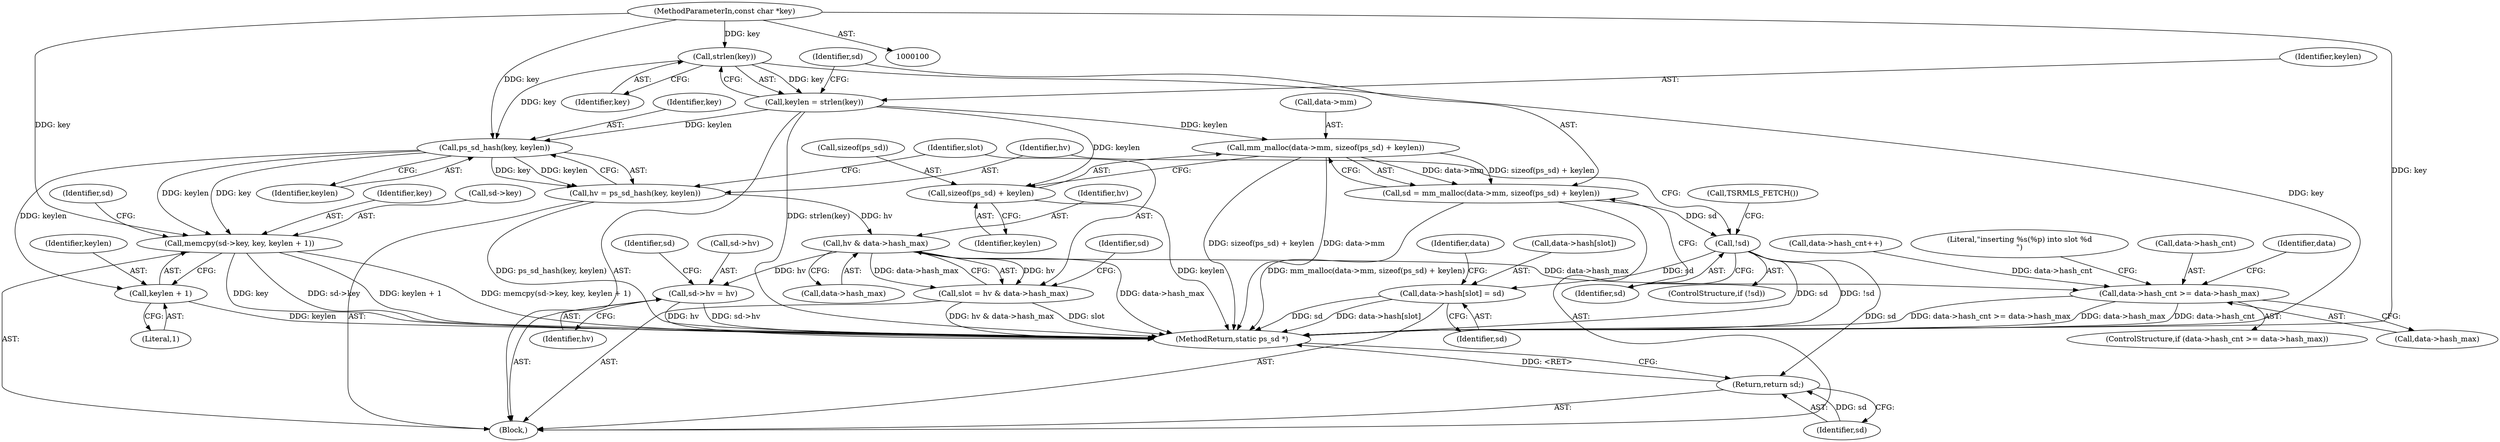 digraph "0_php_25e8fcc88fa20dc9d4c47184471003f436927cde_1@API" {
"1000110" [label="(Call,strlen(key))"];
"1000102" [label="(MethodParameterIn,const char *key)"];
"1000108" [label="(Call,keylen = strlen(key))"];
"1000114" [label="(Call,mm_malloc(data->mm, sizeof(ps_sd) + keylen))"];
"1000112" [label="(Call,sd = mm_malloc(data->mm, sizeof(ps_sd) + keylen))"];
"1000123" [label="(Call,!sd)"];
"1000182" [label="(Call,data->hash[slot] = sd)"];
"1000218" [label="(Return,return sd;)"];
"1000118" [label="(Call,sizeof(ps_sd) + keylen)"];
"1000131" [label="(Call,ps_sd_hash(key, keylen))"];
"1000129" [label="(Call,hv = ps_sd_hash(key, keylen))"];
"1000136" [label="(Call,hv & data->hash_max)"];
"1000134" [label="(Call,slot = hv & data->hash_max)"];
"1000146" [label="(Call,sd->hv = hv)"];
"1000200" [label="(Call,data->hash_cnt >= data->hash_max)"];
"1000165" [label="(Call,memcpy(sd->key, key, keylen + 1))"];
"1000170" [label="(Call,keylen + 1)"];
"1000110" [label="(Call,strlen(key))"];
"1000189" [label="(Call,data->hash_cnt++)"];
"1000111" [label="(Identifier,key)"];
"1000183" [label="(Call,data->hash[slot])"];
"1000112" [label="(Call,sd = mm_malloc(data->mm, sizeof(ps_sd) + keylen))"];
"1000153" [label="(Identifier,sd)"];
"1000114" [label="(Call,mm_malloc(data->mm, sizeof(ps_sd) + keylen))"];
"1000146" [label="(Call,sd->hv = hv)"];
"1000150" [label="(Identifier,hv)"];
"1000108" [label="(Call,keylen = strlen(key))"];
"1000165" [label="(Call,memcpy(sd->key, key, keylen + 1))"];
"1000191" [label="(Identifier,data)"];
"1000169" [label="(Identifier,key)"];
"1000121" [label="(Identifier,keylen)"];
"1000166" [label="(Call,sd->key)"];
"1000171" [label="(Identifier,keylen)"];
"1000137" [label="(Identifier,hv)"];
"1000135" [label="(Identifier,slot)"];
"1000212" [label="(Literal,\"inserting %s(%p) into slot %d\n\")"];
"1000131" [label="(Call,ps_sd_hash(key, keylen))"];
"1000115" [label="(Call,data->mm)"];
"1000103" [label="(Block,)"];
"1000172" [label="(Literal,1)"];
"1000218" [label="(Return,return sd;)"];
"1000102" [label="(MethodParameterIn,const char *key)"];
"1000126" [label="(Call,TSRMLS_FETCH())"];
"1000201" [label="(Call,data->hash_cnt)"];
"1000182" [label="(Call,data->hash[slot] = sd)"];
"1000170" [label="(Call,keylen + 1)"];
"1000130" [label="(Identifier,hv)"];
"1000134" [label="(Call,slot = hv & data->hash_max)"];
"1000129" [label="(Call,hv = ps_sd_hash(key, keylen))"];
"1000219" [label="(Identifier,sd)"];
"1000119" [label="(Call,sizeof(ps_sd))"];
"1000132" [label="(Identifier,key)"];
"1000138" [label="(Call,data->hash_max)"];
"1000123" [label="(Call,!sd)"];
"1000136" [label="(Call,hv & data->hash_max)"];
"1000175" [label="(Identifier,sd)"];
"1000200" [label="(Call,data->hash_cnt >= data->hash_max)"];
"1000124" [label="(Identifier,sd)"];
"1000147" [label="(Call,sd->hv)"];
"1000209" [label="(Identifier,data)"];
"1000133" [label="(Identifier,keylen)"];
"1000118" [label="(Call,sizeof(ps_sd) + keylen)"];
"1000199" [label="(ControlStructure,if (data->hash_cnt >= data->hash_max))"];
"1000204" [label="(Call,data->hash_max)"];
"1000113" [label="(Identifier,sd)"];
"1000109" [label="(Identifier,keylen)"];
"1000122" [label="(ControlStructure,if (!sd))"];
"1000220" [label="(MethodReturn,static ps_sd *)"];
"1000188" [label="(Identifier,sd)"];
"1000143" [label="(Identifier,sd)"];
"1000110" -> "1000108"  [label="AST: "];
"1000110" -> "1000111"  [label="CFG: "];
"1000111" -> "1000110"  [label="AST: "];
"1000108" -> "1000110"  [label="CFG: "];
"1000110" -> "1000220"  [label="DDG: key"];
"1000110" -> "1000108"  [label="DDG: key"];
"1000102" -> "1000110"  [label="DDG: key"];
"1000110" -> "1000131"  [label="DDG: key"];
"1000102" -> "1000100"  [label="AST: "];
"1000102" -> "1000220"  [label="DDG: key"];
"1000102" -> "1000131"  [label="DDG: key"];
"1000102" -> "1000165"  [label="DDG: key"];
"1000108" -> "1000103"  [label="AST: "];
"1000109" -> "1000108"  [label="AST: "];
"1000113" -> "1000108"  [label="CFG: "];
"1000108" -> "1000220"  [label="DDG: strlen(key)"];
"1000108" -> "1000114"  [label="DDG: keylen"];
"1000108" -> "1000118"  [label="DDG: keylen"];
"1000108" -> "1000131"  [label="DDG: keylen"];
"1000114" -> "1000112"  [label="AST: "];
"1000114" -> "1000118"  [label="CFG: "];
"1000115" -> "1000114"  [label="AST: "];
"1000118" -> "1000114"  [label="AST: "];
"1000112" -> "1000114"  [label="CFG: "];
"1000114" -> "1000220"  [label="DDG: sizeof(ps_sd) + keylen"];
"1000114" -> "1000220"  [label="DDG: data->mm"];
"1000114" -> "1000112"  [label="DDG: data->mm"];
"1000114" -> "1000112"  [label="DDG: sizeof(ps_sd) + keylen"];
"1000112" -> "1000103"  [label="AST: "];
"1000113" -> "1000112"  [label="AST: "];
"1000124" -> "1000112"  [label="CFG: "];
"1000112" -> "1000220"  [label="DDG: mm_malloc(data->mm, sizeof(ps_sd) + keylen)"];
"1000112" -> "1000123"  [label="DDG: sd"];
"1000123" -> "1000122"  [label="AST: "];
"1000123" -> "1000124"  [label="CFG: "];
"1000124" -> "1000123"  [label="AST: "];
"1000126" -> "1000123"  [label="CFG: "];
"1000130" -> "1000123"  [label="CFG: "];
"1000123" -> "1000220"  [label="DDG: !sd"];
"1000123" -> "1000220"  [label="DDG: sd"];
"1000123" -> "1000182"  [label="DDG: sd"];
"1000123" -> "1000218"  [label="DDG: sd"];
"1000182" -> "1000103"  [label="AST: "];
"1000182" -> "1000188"  [label="CFG: "];
"1000183" -> "1000182"  [label="AST: "];
"1000188" -> "1000182"  [label="AST: "];
"1000191" -> "1000182"  [label="CFG: "];
"1000182" -> "1000220"  [label="DDG: sd"];
"1000182" -> "1000220"  [label="DDG: data->hash[slot]"];
"1000218" -> "1000103"  [label="AST: "];
"1000218" -> "1000219"  [label="CFG: "];
"1000219" -> "1000218"  [label="AST: "];
"1000220" -> "1000218"  [label="CFG: "];
"1000218" -> "1000220"  [label="DDG: <RET>"];
"1000219" -> "1000218"  [label="DDG: sd"];
"1000118" -> "1000121"  [label="CFG: "];
"1000119" -> "1000118"  [label="AST: "];
"1000121" -> "1000118"  [label="AST: "];
"1000118" -> "1000220"  [label="DDG: keylen"];
"1000131" -> "1000129"  [label="AST: "];
"1000131" -> "1000133"  [label="CFG: "];
"1000132" -> "1000131"  [label="AST: "];
"1000133" -> "1000131"  [label="AST: "];
"1000129" -> "1000131"  [label="CFG: "];
"1000131" -> "1000129"  [label="DDG: key"];
"1000131" -> "1000129"  [label="DDG: keylen"];
"1000131" -> "1000165"  [label="DDG: key"];
"1000131" -> "1000165"  [label="DDG: keylen"];
"1000131" -> "1000170"  [label="DDG: keylen"];
"1000129" -> "1000103"  [label="AST: "];
"1000130" -> "1000129"  [label="AST: "];
"1000135" -> "1000129"  [label="CFG: "];
"1000129" -> "1000220"  [label="DDG: ps_sd_hash(key, keylen)"];
"1000129" -> "1000136"  [label="DDG: hv"];
"1000136" -> "1000134"  [label="AST: "];
"1000136" -> "1000138"  [label="CFG: "];
"1000137" -> "1000136"  [label="AST: "];
"1000138" -> "1000136"  [label="AST: "];
"1000134" -> "1000136"  [label="CFG: "];
"1000136" -> "1000220"  [label="DDG: data->hash_max"];
"1000136" -> "1000134"  [label="DDG: hv"];
"1000136" -> "1000134"  [label="DDG: data->hash_max"];
"1000136" -> "1000146"  [label="DDG: hv"];
"1000136" -> "1000200"  [label="DDG: data->hash_max"];
"1000134" -> "1000103"  [label="AST: "];
"1000135" -> "1000134"  [label="AST: "];
"1000143" -> "1000134"  [label="CFG: "];
"1000134" -> "1000220"  [label="DDG: slot"];
"1000134" -> "1000220"  [label="DDG: hv & data->hash_max"];
"1000146" -> "1000103"  [label="AST: "];
"1000146" -> "1000150"  [label="CFG: "];
"1000147" -> "1000146"  [label="AST: "];
"1000150" -> "1000146"  [label="AST: "];
"1000153" -> "1000146"  [label="CFG: "];
"1000146" -> "1000220"  [label="DDG: hv"];
"1000146" -> "1000220"  [label="DDG: sd->hv"];
"1000200" -> "1000199"  [label="AST: "];
"1000200" -> "1000204"  [label="CFG: "];
"1000201" -> "1000200"  [label="AST: "];
"1000204" -> "1000200"  [label="AST: "];
"1000209" -> "1000200"  [label="CFG: "];
"1000212" -> "1000200"  [label="CFG: "];
"1000200" -> "1000220"  [label="DDG: data->hash_cnt"];
"1000200" -> "1000220"  [label="DDG: data->hash_cnt >= data->hash_max"];
"1000200" -> "1000220"  [label="DDG: data->hash_max"];
"1000189" -> "1000200"  [label="DDG: data->hash_cnt"];
"1000165" -> "1000103"  [label="AST: "];
"1000165" -> "1000170"  [label="CFG: "];
"1000166" -> "1000165"  [label="AST: "];
"1000169" -> "1000165"  [label="AST: "];
"1000170" -> "1000165"  [label="AST: "];
"1000175" -> "1000165"  [label="CFG: "];
"1000165" -> "1000220"  [label="DDG: key"];
"1000165" -> "1000220"  [label="DDG: sd->key"];
"1000165" -> "1000220"  [label="DDG: keylen + 1"];
"1000165" -> "1000220"  [label="DDG: memcpy(sd->key, key, keylen + 1)"];
"1000170" -> "1000172"  [label="CFG: "];
"1000171" -> "1000170"  [label="AST: "];
"1000172" -> "1000170"  [label="AST: "];
"1000170" -> "1000220"  [label="DDG: keylen"];
}
